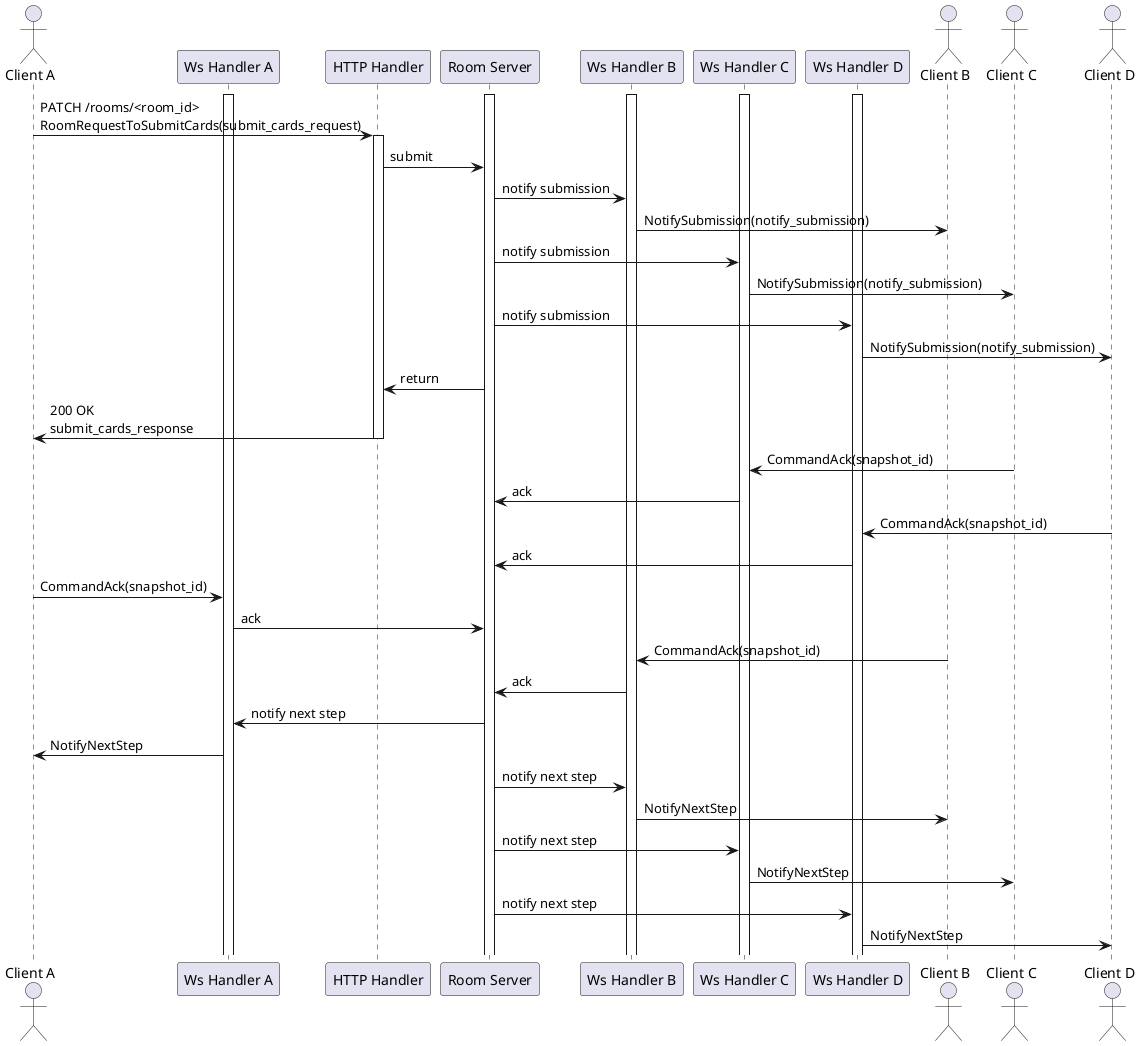 @startuml
actor "Client A" as clientA
participant "Ws Handler A" as ws_handlerA
participant "HTTP Handler" as http_handler
participant "Room Server" as room_server
participant "Ws Handler B" as ws_handlerB
participant "Ws Handler C" as ws_handlerC
participant "Ws Handler D" as ws_handlerD
actor "Client B" as clientB
actor "Client C" as clientC
actor "Client D" as clientD

activate room_server
activate ws_handlerA
activate ws_handlerB
activate ws_handlerC
activate ws_handlerD

clientA -> http_handler : PATCH /rooms/<room_id>\nRoomRequestToSubmitCards(submit_cards_request)
activate http_handler
http_handler -> room_server : submit
room_server -> ws_handlerB : notify submission
ws_handlerB -> clientB : NotifySubmission(notify_submission)
room_server -> ws_handlerC : notify submission
ws_handlerC -> clientC : NotifySubmission(notify_submission)
room_server -> ws_handlerD : notify submission
ws_handlerD -> clientD : NotifySubmission(notify_submission)
http_handler <- room_server : return
clientA <- http_handler : 200 OK\nsubmit_cards_response
deactivate http_handler

ws_handlerC <- clientC : CommandAck(snapshot_id)
room_server <- ws_handlerC : ack
ws_handlerD <- clientD : CommandAck(snapshot_id)
room_server <- ws_handlerD : ack
clientA -> ws_handlerA : CommandAck(snapshot_id)
ws_handlerA -> room_server : ack
ws_handlerB <- clientB : CommandAck(snapshot_id)
room_server <- ws_handlerB : ack

ws_handlerA <- room_server : notify next step
clientA <- ws_handlerA : NotifyNextStep
room_server -> ws_handlerB : notify next step
ws_handlerB -> clientB : NotifyNextStep
room_server -> ws_handlerC : notify next step
ws_handlerC -> clientC : NotifyNextStep
room_server -> ws_handlerD : notify next step
ws_handlerD -> clientD : NotifyNextStep
@enduml
